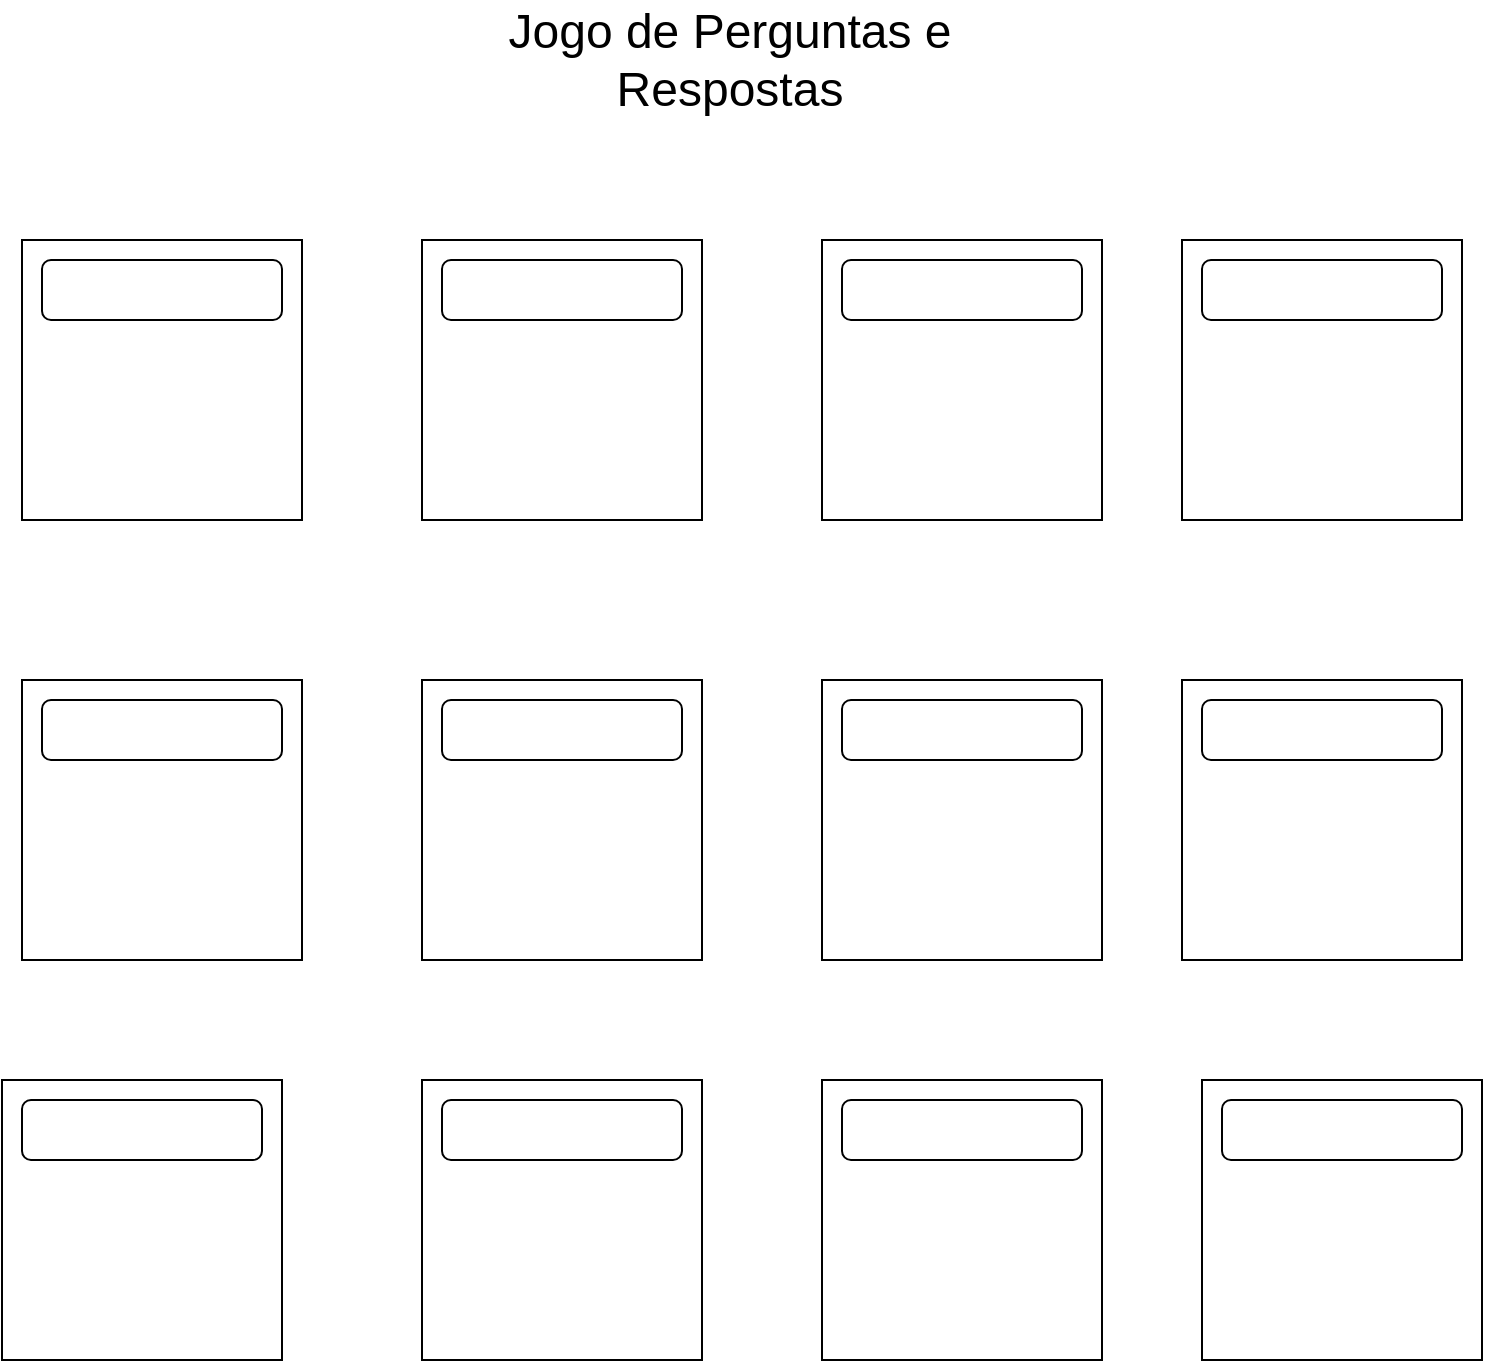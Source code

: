 <mxfile version="14.2.6" type="device"><diagram id="APWs8-Qm4wzHlWkhRkyc" name="Page-1"><mxGraphModel dx="868" dy="482" grid="1" gridSize="10" guides="1" tooltips="1" connect="1" arrows="1" fold="1" page="1" pageScale="1" pageWidth="827" pageHeight="1169" math="0" shadow="0"><root><mxCell id="0"/><mxCell id="1" parent="0"/><mxCell id="1I3vlOWqnZYmPzCQSsQ5-2" value="" style="whiteSpace=wrap;html=1;aspect=fixed;" parent="1" vertex="1"><mxGeometry x="60" y="140" width="140" height="140" as="geometry"/></mxCell><mxCell id="1I3vlOWqnZYmPzCQSsQ5-3" value="" style="whiteSpace=wrap;html=1;aspect=fixed;" parent="1" vertex="1"><mxGeometry x="460" y="140" width="140" height="140" as="geometry"/></mxCell><mxCell id="1I3vlOWqnZYmPzCQSsQ5-4" value="" style="whiteSpace=wrap;html=1;aspect=fixed;" parent="1" vertex="1"><mxGeometry x="260" y="140" width="140" height="140" as="geometry"/></mxCell><mxCell id="1I3vlOWqnZYmPzCQSsQ5-5" value="" style="whiteSpace=wrap;html=1;aspect=fixed;" parent="1" vertex="1"><mxGeometry x="640" y="140" width="140" height="140" as="geometry"/></mxCell><mxCell id="1I3vlOWqnZYmPzCQSsQ5-6" value="" style="whiteSpace=wrap;html=1;aspect=fixed;" parent="1" vertex="1"><mxGeometry x="60" y="360" width="140" height="140" as="geometry"/></mxCell><mxCell id="1I3vlOWqnZYmPzCQSsQ5-7" value="" style="whiteSpace=wrap;html=1;aspect=fixed;" parent="1" vertex="1"><mxGeometry x="260" y="360" width="140" height="140" as="geometry"/></mxCell><mxCell id="1I3vlOWqnZYmPzCQSsQ5-8" value="" style="whiteSpace=wrap;html=1;aspect=fixed;" parent="1" vertex="1"><mxGeometry x="460" y="360" width="140" height="140" as="geometry"/></mxCell><mxCell id="1I3vlOWqnZYmPzCQSsQ5-9" value="" style="whiteSpace=wrap;html=1;aspect=fixed;" parent="1" vertex="1"><mxGeometry x="640" y="360" width="140" height="140" as="geometry"/></mxCell><mxCell id="1I3vlOWqnZYmPzCQSsQ5-11" value="" style="whiteSpace=wrap;html=1;aspect=fixed;" parent="1" vertex="1"><mxGeometry x="50" y="560" width="140" height="140" as="geometry"/></mxCell><mxCell id="1I3vlOWqnZYmPzCQSsQ5-12" value="" style="whiteSpace=wrap;html=1;aspect=fixed;" parent="1" vertex="1"><mxGeometry x="260" y="560" width="140" height="140" as="geometry"/></mxCell><mxCell id="1I3vlOWqnZYmPzCQSsQ5-13" value="" style="whiteSpace=wrap;html=1;aspect=fixed;" parent="1" vertex="1"><mxGeometry x="650" y="560" width="140" height="140" as="geometry"/></mxCell><mxCell id="1I3vlOWqnZYmPzCQSsQ5-14" value="" style="whiteSpace=wrap;html=1;aspect=fixed;" parent="1" vertex="1"><mxGeometry x="460" y="560" width="140" height="140" as="geometry"/></mxCell><mxCell id="1I3vlOWqnZYmPzCQSsQ5-15" value="&lt;font style=&quot;font-size: 24px&quot;&gt;Jogo de Perguntas e Respostas&lt;/font&gt;" style="text;html=1;strokeColor=none;fillColor=none;align=center;verticalAlign=middle;whiteSpace=wrap;rounded=0;" parent="1" vertex="1"><mxGeometry x="284" y="20" width="260" height="60" as="geometry"/></mxCell><mxCell id="1I3vlOWqnZYmPzCQSsQ5-22" value="" style="rounded=1;whiteSpace=wrap;html=1;" parent="1" vertex="1"><mxGeometry x="270" y="150" width="120" height="30" as="geometry"/></mxCell><mxCell id="wUKgOlwqZFjcoYaTEiul-2" value="" style="rounded=1;whiteSpace=wrap;html=1;" vertex="1" parent="1"><mxGeometry x="70" y="150" width="120" height="30" as="geometry"/></mxCell><mxCell id="wUKgOlwqZFjcoYaTEiul-3" value="" style="rounded=1;whiteSpace=wrap;html=1;" vertex="1" parent="1"><mxGeometry x="470" y="150" width="120" height="30" as="geometry"/></mxCell><mxCell id="wUKgOlwqZFjcoYaTEiul-4" value="" style="rounded=1;whiteSpace=wrap;html=1;" vertex="1" parent="1"><mxGeometry x="650" y="150" width="120" height="30" as="geometry"/></mxCell><mxCell id="wUKgOlwqZFjcoYaTEiul-5" value="" style="rounded=1;whiteSpace=wrap;html=1;" vertex="1" parent="1"><mxGeometry x="70" y="370" width="120" height="30" as="geometry"/></mxCell><mxCell id="wUKgOlwqZFjcoYaTEiul-6" value="" style="rounded=1;whiteSpace=wrap;html=1;" vertex="1" parent="1"><mxGeometry x="270" y="370" width="120" height="30" as="geometry"/></mxCell><mxCell id="wUKgOlwqZFjcoYaTEiul-7" value="" style="rounded=1;whiteSpace=wrap;html=1;" vertex="1" parent="1"><mxGeometry x="470" y="370" width="120" height="30" as="geometry"/></mxCell><mxCell id="wUKgOlwqZFjcoYaTEiul-8" value="" style="rounded=1;whiteSpace=wrap;html=1;" vertex="1" parent="1"><mxGeometry x="650" y="370" width="120" height="30" as="geometry"/></mxCell><mxCell id="wUKgOlwqZFjcoYaTEiul-9" value="" style="rounded=1;whiteSpace=wrap;html=1;" vertex="1" parent="1"><mxGeometry x="60" y="570" width="120" height="30" as="geometry"/></mxCell><mxCell id="wUKgOlwqZFjcoYaTEiul-10" value="" style="rounded=1;whiteSpace=wrap;html=1;" vertex="1" parent="1"><mxGeometry x="270" y="570" width="120" height="30" as="geometry"/></mxCell><mxCell id="wUKgOlwqZFjcoYaTEiul-11" value="" style="rounded=1;whiteSpace=wrap;html=1;" vertex="1" parent="1"><mxGeometry x="470" y="570" width="120" height="30" as="geometry"/></mxCell><mxCell id="wUKgOlwqZFjcoYaTEiul-12" value="" style="rounded=1;whiteSpace=wrap;html=1;" vertex="1" parent="1"><mxGeometry x="660" y="570" width="120" height="30" as="geometry"/></mxCell></root></mxGraphModel></diagram></mxfile>